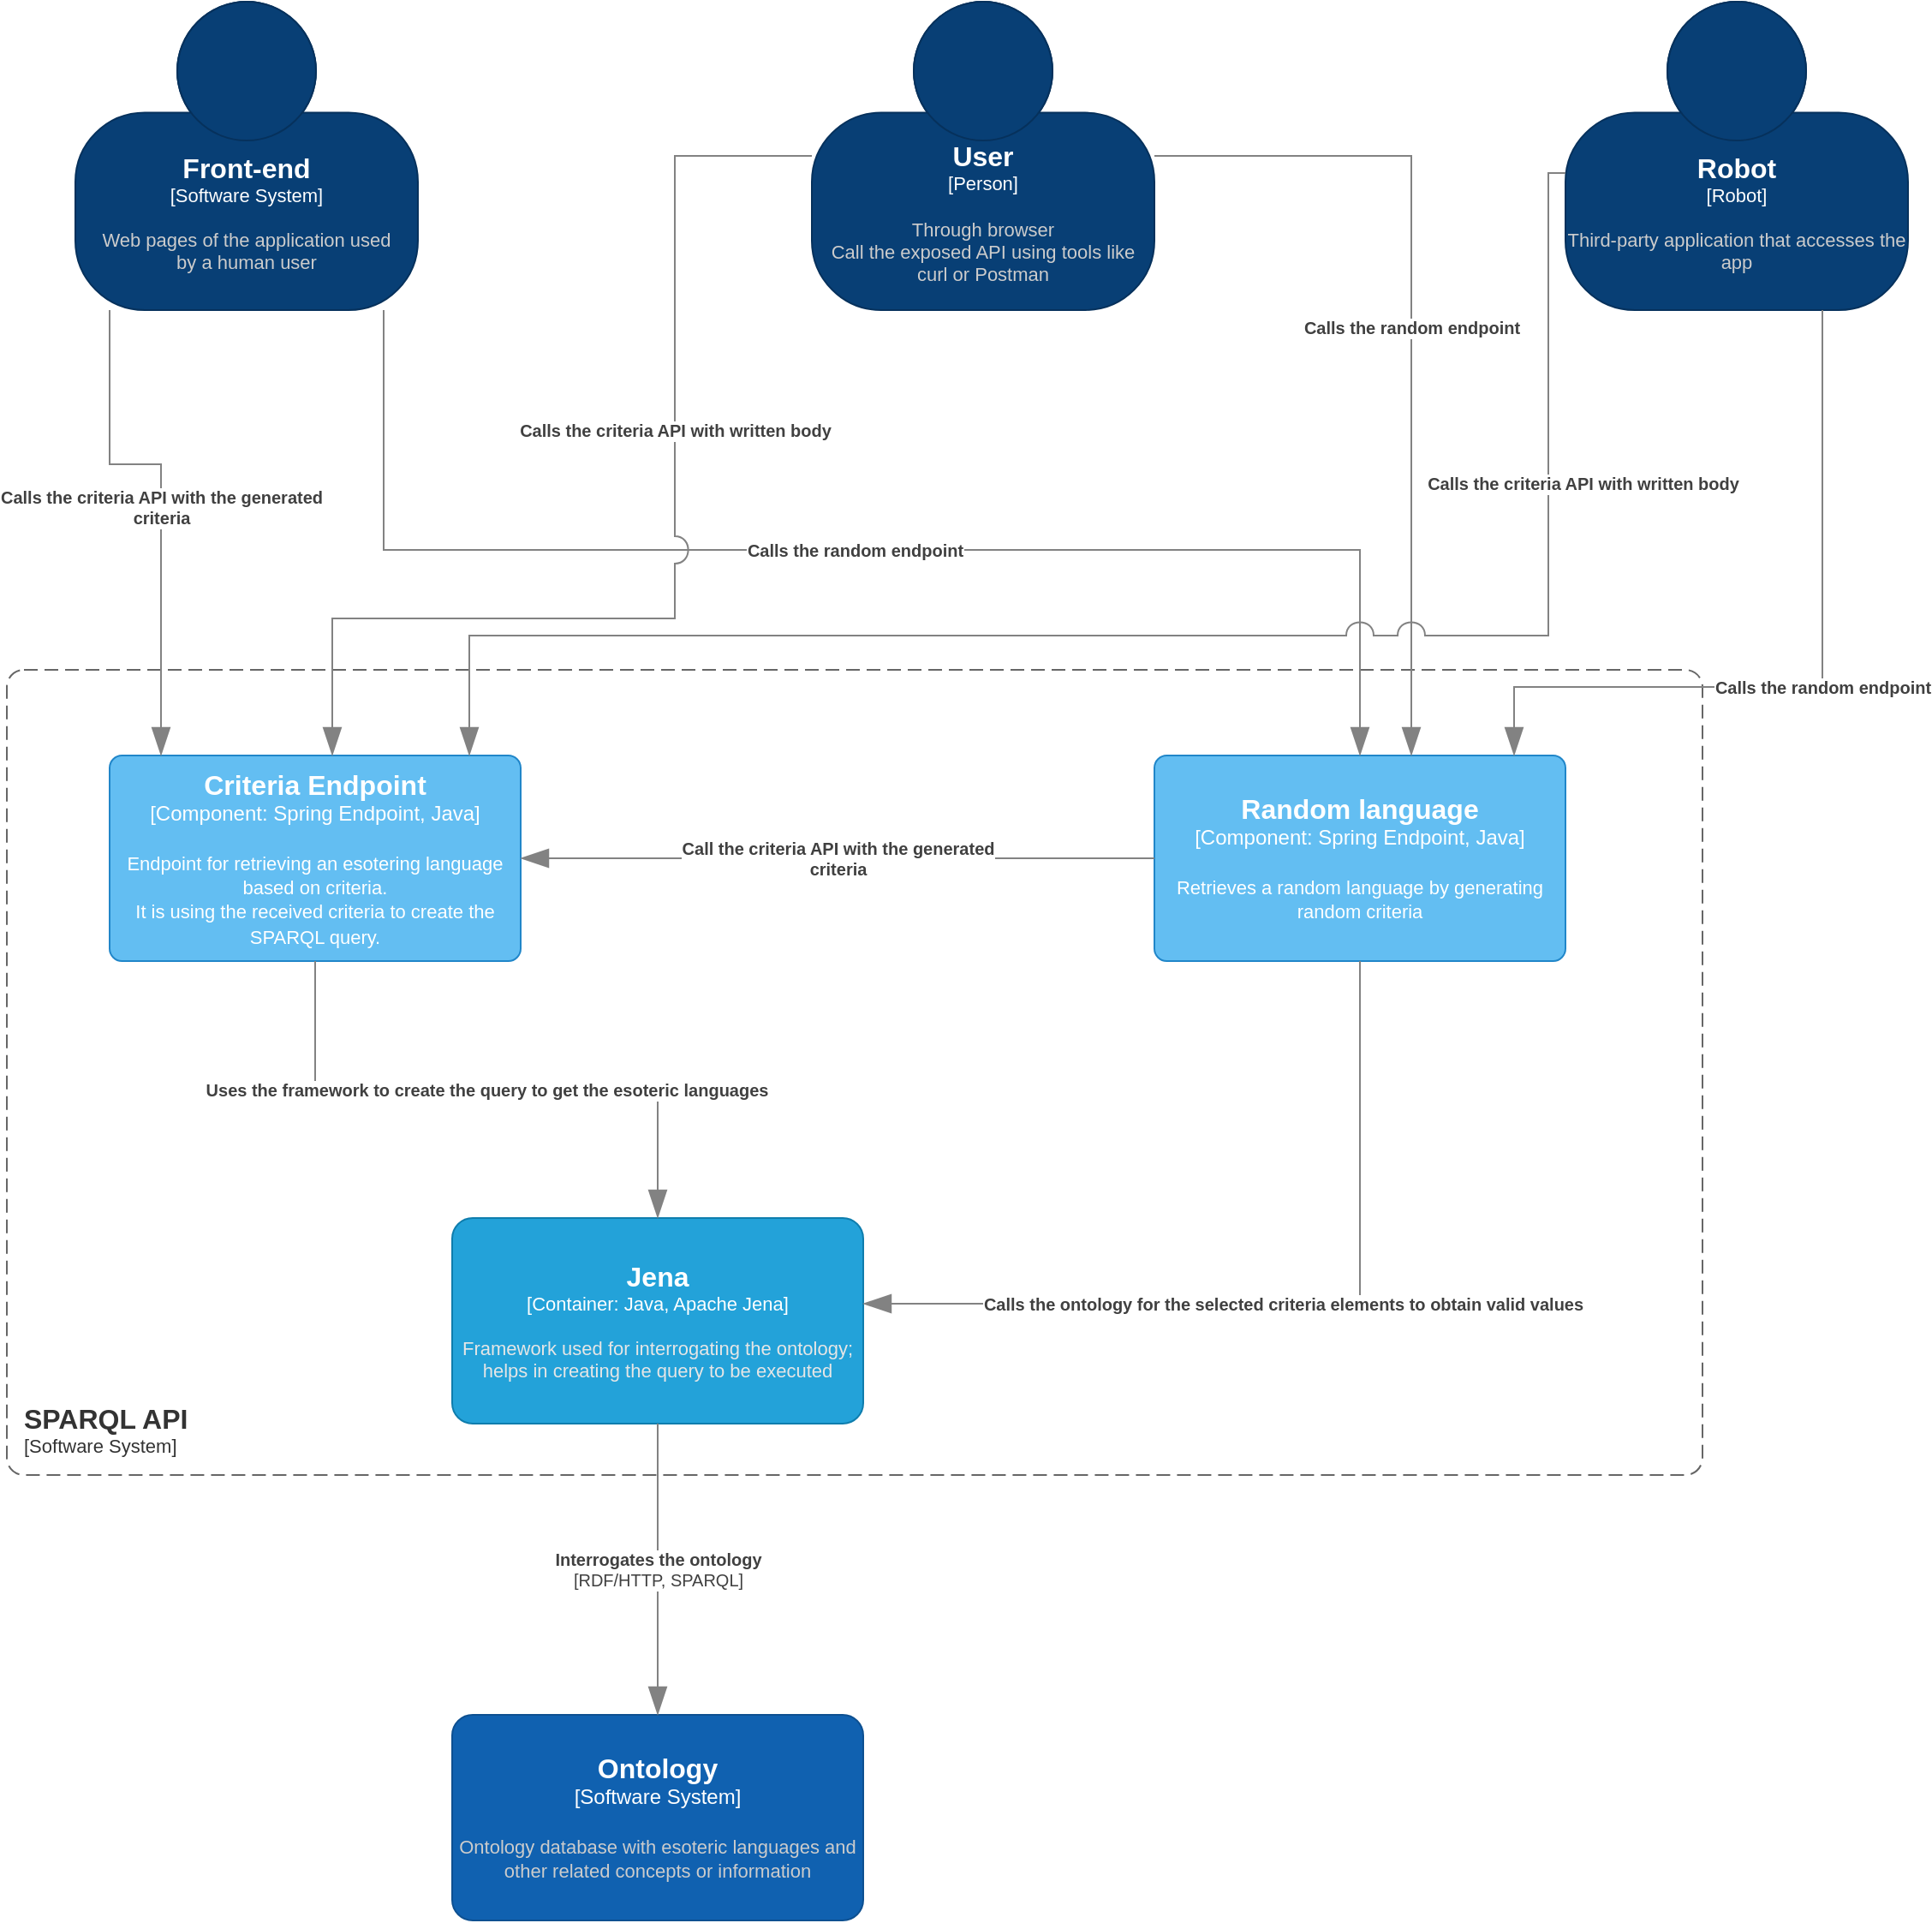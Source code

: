 <mxfile version="22.1.5" type="device">
  <diagram name="Page-1" id="iTgJgKwA3ktN7U4jmIrK">
    <mxGraphModel dx="1668" dy="2446" grid="1" gridSize="10" guides="1" tooltips="1" connect="1" arrows="1" fold="1" page="1" pageScale="1" pageWidth="850" pageHeight="1100" math="0" shadow="0">
      <root>
        <mxCell id="0" />
        <mxCell id="1" parent="0" />
        <object placeholders="1" c4Name="SPARQL API" c4Type="ContainerScopeBoundary" c4Application="Software System" label="&lt;font style=&quot;font-size: 16px&quot;&gt;&lt;b&gt;&lt;div style=&quot;text-align: left&quot;&gt;%c4Name%&lt;/div&gt;&lt;/b&gt;&lt;/font&gt;&lt;div style=&quot;text-align: left&quot;&gt;[%c4Application%]&lt;/div&gt;" id="lDNVN34O5vdIldXxgbTi-23">
          <mxCell style="rounded=1;fontSize=11;whiteSpace=wrap;html=1;dashed=1;arcSize=20;fillColor=none;strokeColor=#666666;fontColor=#333333;labelBackgroundColor=none;align=left;verticalAlign=bottom;labelBorderColor=none;spacingTop=0;spacing=10;dashPattern=8 4;metaEdit=1;rotatable=0;perimeter=rectanglePerimeter;noLabel=0;labelPadding=0;allowArrows=0;connectable=0;expand=0;recursiveResize=0;editable=1;pointerEvents=0;absoluteArcSize=1;points=[[0.25,0,0],[0.5,0,0],[0.75,0,0],[1,0.25,0],[1,0.5,0],[1,0.75,0],[0.75,1,0],[0.5,1,0],[0.25,1,0],[0,0.75,0],[0,0.5,0],[0,0.25,0]];" vertex="1" parent="1">
            <mxGeometry x="920" y="220" width="990" height="470" as="geometry" />
          </mxCell>
        </object>
        <object placeholders="1" c4Name="Ontology" c4Type="Software System" c4Description="Ontology database with esoteric languages and other related concepts or information" label="&lt;font style=&quot;font-size: 16px&quot;&gt;&lt;b&gt;%c4Name%&lt;/b&gt;&lt;/font&gt;&lt;div&gt;[%c4Type%]&lt;/div&gt;&lt;br&gt;&lt;div&gt;&lt;font style=&quot;font-size: 11px&quot;&gt;&lt;font color=&quot;#cccccc&quot;&gt;%c4Description%&lt;/font&gt;&lt;/div&gt;" id="lDNVN34O5vdIldXxgbTi-25">
          <mxCell style="rounded=1;whiteSpace=wrap;html=1;labelBackgroundColor=none;fillColor=#1061B0;fontColor=#ffffff;align=center;arcSize=10;strokeColor=#0D5091;metaEdit=1;resizable=0;points=[[0.25,0,0],[0.5,0,0],[0.75,0,0],[1,0.25,0],[1,0.5,0],[1,0.75,0],[0.75,1,0],[0.5,1,0],[0.25,1,0],[0,0.75,0],[0,0.5,0],[0,0.25,0]];" vertex="1" parent="1">
            <mxGeometry x="1180" y="830" width="240" height="120" as="geometry" />
          </mxCell>
        </object>
        <object placeholders="1" c4Name="Jena" c4Type="Container" c4Technology="Java, Apache Jena" c4Description="Framework used for interrogating the ontology; helps in creating the query to be executed" label="&lt;font style=&quot;font-size: 16px&quot;&gt;&lt;b&gt;%c4Name%&lt;/b&gt;&lt;/font&gt;&lt;div&gt;[%c4Type%: %c4Technology%]&lt;/div&gt;&lt;br&gt;&lt;div&gt;&lt;font style=&quot;font-size: 11px&quot;&gt;&lt;font color=&quot;#E6E6E6&quot;&gt;%c4Description%&lt;/font&gt;&lt;/div&gt;" id="lDNVN34O5vdIldXxgbTi-26">
          <mxCell style="rounded=1;whiteSpace=wrap;html=1;fontSize=11;labelBackgroundColor=none;fillColor=#23A2D9;fontColor=#ffffff;align=center;arcSize=10;strokeColor=#0E7DAD;metaEdit=1;resizable=0;points=[[0.25,0,0],[0.5,0,0],[0.75,0,0],[1,0.25,0],[1,0.5,0],[1,0.75,0],[0.75,1,0],[0.5,1,0],[0.25,1,0],[0,0.75,0],[0,0.5,0],[0,0.25,0]];" vertex="1" parent="1">
            <mxGeometry x="1180" y="540" width="240" height="120" as="geometry" />
          </mxCell>
        </object>
        <object placeholders="1" c4Type="Relationship" c4Technology="RDF/HTTP, SPARQL" c4Description="Interrogates the ontology" label="&lt;div style=&quot;text-align: left&quot;&gt;&lt;div style=&quot;text-align: center&quot;&gt;&lt;b&gt;%c4Description%&lt;/b&gt;&lt;/div&gt;&lt;div style=&quot;text-align: center&quot;&gt;[%c4Technology%]&lt;/div&gt;&lt;/div&gt;" id="lDNVN34O5vdIldXxgbTi-28">
          <mxCell style="endArrow=blockThin;html=1;fontSize=10;fontColor=#404040;strokeWidth=1;endFill=1;strokeColor=#828282;elbow=vertical;metaEdit=1;endSize=14;startSize=14;jumpStyle=arc;jumpSize=16;rounded=0;edgeStyle=orthogonalEdgeStyle;" edge="1" parent="1" source="lDNVN34O5vdIldXxgbTi-26" target="lDNVN34O5vdIldXxgbTi-25">
            <mxGeometry width="240" relative="1" as="geometry">
              <mxPoint x="1079" y="800" as="sourcePoint" />
              <mxPoint x="1079" y="1000" as="targetPoint" />
            </mxGeometry>
          </mxCell>
        </object>
        <object placeholders="1" c4Name="Criteria Endpoint" c4Type="Component" c4Technology="Spring Endpoint, Java" c4Description="Endpoint for retrieving an esotering language based on criteria.&#xa;It is using the received criteria to create the SPARQL query." label="&lt;font style=&quot;font-size: 16px&quot;&gt;&lt;b&gt;%c4Name%&lt;/b&gt;&lt;/font&gt;&lt;div&gt;[%c4Type%: %c4Technology%]&lt;/div&gt;&lt;br&gt;&lt;div&gt;&lt;font style=&quot;font-size: 11px&quot;&gt;%c4Description%&lt;/font&gt;&lt;/div&gt;" id="lDNVN34O5vdIldXxgbTi-29">
          <mxCell style="rounded=1;whiteSpace=wrap;html=1;labelBackgroundColor=none;fillColor=#63BEF2;fontColor=#ffffff;align=center;arcSize=6;strokeColor=#2086C9;metaEdit=1;resizable=0;points=[[0.25,0,0],[0.5,0,0],[0.75,0,0],[1,0.25,0],[1,0.5,0],[1,0.75,0],[0.75,1,0],[0.5,1,0],[0.25,1,0],[0,0.75,0],[0,0.5,0],[0,0.25,0]];" vertex="1" parent="1">
            <mxGeometry x="980" y="270" width="240" height="120" as="geometry" />
          </mxCell>
        </object>
        <object placeholders="1" c4Name="Random language" c4Type="Component" c4Technology="Spring Endpoint, Java" c4Description="Retrieves a random language by generating random criteria" label="&lt;font style=&quot;font-size: 16px&quot;&gt;&lt;b&gt;%c4Name%&lt;/b&gt;&lt;/font&gt;&lt;div&gt;[%c4Type%: %c4Technology%]&lt;/div&gt;&lt;br&gt;&lt;div&gt;&lt;font style=&quot;font-size: 11px&quot;&gt;%c4Description%&lt;/font&gt;&lt;/div&gt;" id="lDNVN34O5vdIldXxgbTi-30">
          <mxCell style="rounded=1;whiteSpace=wrap;html=1;labelBackgroundColor=none;fillColor=#63BEF2;fontColor=#ffffff;align=center;arcSize=6;strokeColor=#2086C9;metaEdit=1;resizable=0;points=[[0.25,0,0],[0.5,0,0],[0.75,0,0],[1,0.25,0],[1,0.5,0],[1,0.75,0],[0.75,1,0],[0.5,1,0],[0.25,1,0],[0,0.75,0],[0,0.5,0],[0,0.25,0]];" vertex="1" parent="1">
            <mxGeometry x="1590" y="270" width="240" height="120" as="geometry" />
          </mxCell>
        </object>
        <object placeholders="1" c4Type="Relationship" c4Description="Call the criteria API with the generated&#xa;criteria" label="&lt;div style=&quot;text-align: left&quot;&gt;&lt;div style=&quot;text-align: center&quot;&gt;&lt;b&gt;%c4Description%&lt;/b&gt;&lt;/div&gt;" id="lDNVN34O5vdIldXxgbTi-32">
          <mxCell style="endArrow=blockThin;html=1;fontSize=10;fontColor=#404040;strokeWidth=1;endFill=1;strokeColor=#828282;elbow=vertical;metaEdit=1;endSize=14;startSize=14;jumpStyle=arc;jumpSize=16;rounded=0;edgeStyle=orthogonalEdgeStyle;" edge="1" parent="1" source="lDNVN34O5vdIldXxgbTi-30" target="lDNVN34O5vdIldXxgbTi-29">
            <mxGeometry width="240" relative="1" as="geometry">
              <mxPoint x="1410" y="500" as="sourcePoint" />
              <mxPoint x="1650" y="500" as="targetPoint" />
            </mxGeometry>
          </mxCell>
        </object>
        <object placeholders="1" c4Type="Relationship" c4Description="Calls the ontology for the selected criteria elements to obtain valid values" label="&lt;div style=&quot;text-align: left&quot;&gt;&lt;div style=&quot;text-align: center&quot;&gt;&lt;b&gt;%c4Description%&lt;/b&gt;&lt;/div&gt;" id="lDNVN34O5vdIldXxgbTi-33">
          <mxCell style="endArrow=blockThin;html=1;fontSize=10;fontColor=#404040;strokeWidth=1;endFill=1;strokeColor=#828282;elbow=vertical;metaEdit=1;endSize=14;startSize=14;jumpStyle=arc;jumpSize=16;rounded=0;edgeStyle=orthogonalEdgeStyle;" edge="1" parent="1" source="lDNVN34O5vdIldXxgbTi-30" target="lDNVN34O5vdIldXxgbTi-26">
            <mxGeometry width="240" relative="1" as="geometry">
              <mxPoint x="1850" y="550" as="sourcePoint" />
              <mxPoint x="1480" y="550" as="targetPoint" />
              <Array as="points">
                <mxPoint x="1710" y="590" />
              </Array>
            </mxGeometry>
          </mxCell>
        </object>
        <object placeholders="1" c4Type="Relationship" c4Description="Uses the framework to create the query to get the esoteric languages" label="&lt;div style=&quot;text-align: left&quot;&gt;&lt;div style=&quot;text-align: center&quot;&gt;&lt;b&gt;%c4Description%&lt;/b&gt;&lt;/div&gt;" id="lDNVN34O5vdIldXxgbTi-35">
          <mxCell style="endArrow=blockThin;html=1;fontSize=10;fontColor=#404040;strokeWidth=1;endFill=1;strokeColor=#828282;elbow=vertical;metaEdit=1;endSize=14;startSize=14;jumpStyle=arc;jumpSize=16;rounded=0;edgeStyle=orthogonalEdgeStyle;" edge="1" parent="1" source="lDNVN34O5vdIldXxgbTi-29" target="lDNVN34O5vdIldXxgbTi-26">
            <mxGeometry width="240" relative="1" as="geometry">
              <mxPoint x="1610" y="350" as="sourcePoint" />
              <mxPoint x="1240" y="350" as="targetPoint" />
            </mxGeometry>
          </mxCell>
        </object>
        <object placeholders="1" c4Name="Robot" c4Type="Robot" c4Description="Third-party application that accesses the app" label="&lt;font style=&quot;font-size: 16px&quot;&gt;&lt;b&gt;%c4Name%&lt;/b&gt;&lt;/font&gt;&lt;div&gt;[%c4Type%]&lt;/div&gt;&lt;br&gt;&lt;div&gt;&lt;font style=&quot;font-size: 11px&quot;&gt;&lt;font color=&quot;#cccccc&quot;&gt;%c4Description%&lt;/font&gt;&lt;/div&gt;" id="lDNVN34O5vdIldXxgbTi-37">
          <mxCell style="html=1;fontSize=11;dashed=0;whiteSpace=wrap;fillColor=#083F75;strokeColor=#06315C;fontColor=#ffffff;shape=mxgraph.c4.person2;align=center;metaEdit=1;points=[[0.5,0,0],[1,0.5,0],[1,0.75,0],[0.75,1,0],[0.5,1,0],[0.25,1,0],[0,0.75,0],[0,0.5,0]];resizable=0;" vertex="1" parent="1">
            <mxGeometry x="1830" y="-170" width="200" height="180" as="geometry" />
          </mxCell>
        </object>
        <object placeholders="1" c4Name="Front-end" c4Type="Software System" c4Description="Web pages of the application used &#xa;by a human user" label="&lt;font style=&quot;font-size: 16px&quot;&gt;&lt;b&gt;%c4Name%&lt;/b&gt;&lt;/font&gt;&lt;div&gt;[%c4Type%]&lt;/div&gt;&lt;br&gt;&lt;div&gt;&lt;font style=&quot;font-size: 11px&quot;&gt;&lt;font color=&quot;#cccccc&quot;&gt;%c4Description%&lt;/font&gt;&lt;/div&gt;" id="lDNVN34O5vdIldXxgbTi-38">
          <mxCell style="html=1;fontSize=11;dashed=0;whiteSpace=wrap;fillColor=#083F75;strokeColor=#06315C;fontColor=#ffffff;shape=mxgraph.c4.person2;align=center;metaEdit=1;points=[[0.5,0,0],[1,0.5,0],[1,0.75,0],[0.75,1,0],[0.5,1,0],[0.25,1,0],[0,0.75,0],[0,0.5,0]];resizable=0;" vertex="1" parent="1">
            <mxGeometry x="960" y="-170" width="200" height="180" as="geometry" />
          </mxCell>
        </object>
        <object placeholders="1" c4Name="User" c4Type="Person" c4Description="Through browser&#xa;Call the exposed API using tools like curl or Postman" label="&lt;font style=&quot;font-size: 16px&quot;&gt;&lt;b&gt;%c4Name%&lt;/b&gt;&lt;/font&gt;&lt;div&gt;[%c4Type%]&lt;/div&gt;&lt;br&gt;&lt;div&gt;&lt;font style=&quot;font-size: 11px&quot;&gt;&lt;font color=&quot;#cccccc&quot;&gt;%c4Description%&lt;/font&gt;&lt;/div&gt;" id="lDNVN34O5vdIldXxgbTi-40">
          <mxCell style="html=1;fontSize=11;dashed=0;whiteSpace=wrap;fillColor=#083F75;strokeColor=#06315C;fontColor=#ffffff;shape=mxgraph.c4.person2;align=center;metaEdit=1;points=[[0.5,0,0],[1,0.5,0],[1,0.75,0],[0.75,1,0],[0.5,1,0],[0.25,1,0],[0,0.75,0],[0,0.5,0]];resizable=0;" vertex="1" parent="1">
            <mxGeometry x="1390" y="-170" width="200" height="180" as="geometry" />
          </mxCell>
        </object>
        <object placeholders="1" c4Type="Relationship" c4Description="Calls the random endpoint" label="&lt;div style=&quot;text-align: left&quot;&gt;&lt;div style=&quot;text-align: center&quot;&gt;&lt;b&gt;%c4Description%&lt;/b&gt;&lt;/div&gt;" id="lDNVN34O5vdIldXxgbTi-41">
          <mxCell style="endArrow=blockThin;html=1;fontSize=10;fontColor=#404040;strokeWidth=1;endFill=1;strokeColor=#828282;elbow=vertical;metaEdit=1;endSize=14;startSize=14;jumpStyle=arc;jumpSize=16;rounded=0;edgeStyle=orthogonalEdgeStyle;" edge="1" parent="1" source="lDNVN34O5vdIldXxgbTi-38" target="lDNVN34O5vdIldXxgbTi-30">
            <mxGeometry width="240" relative="1" as="geometry">
              <mxPoint x="1600" y="340" as="sourcePoint" />
              <mxPoint x="1230" y="340" as="targetPoint" />
              <Array as="points">
                <mxPoint x="1140" y="150" />
                <mxPoint x="1710" y="150" />
              </Array>
            </mxGeometry>
          </mxCell>
        </object>
        <object placeholders="1" c4Type="Relationship" c4Description="Calls the criteria API with the generated&#xa;criteria" label="&lt;div style=&quot;text-align: left&quot;&gt;&lt;div style=&quot;text-align: center&quot;&gt;&lt;b&gt;%c4Description%&lt;/b&gt;&lt;/div&gt;" id="lDNVN34O5vdIldXxgbTi-42">
          <mxCell style="endArrow=blockThin;html=1;fontSize=10;fontColor=#404040;strokeWidth=1;endFill=1;strokeColor=#828282;elbow=vertical;metaEdit=1;endSize=14;startSize=14;jumpStyle=arc;jumpSize=16;rounded=0;edgeStyle=orthogonalEdgeStyle;" edge="1" parent="1" source="lDNVN34O5vdIldXxgbTi-38" target="lDNVN34O5vdIldXxgbTi-29">
            <mxGeometry width="240" relative="1" as="geometry">
              <mxPoint x="1070" y="20" as="sourcePoint" />
              <mxPoint x="1110" y="280" as="targetPoint" />
              <Array as="points">
                <mxPoint x="980" y="100" />
                <mxPoint x="1010" y="100" />
              </Array>
            </mxGeometry>
          </mxCell>
        </object>
        <object placeholders="1" c4Type="Relationship" c4Description="Calls the random endpoint " label="&lt;div style=&quot;text-align: left&quot;&gt;&lt;div style=&quot;text-align: center&quot;&gt;&lt;b&gt;%c4Description%&lt;/b&gt;&lt;/div&gt;" id="lDNVN34O5vdIldXxgbTi-44">
          <mxCell style="endArrow=blockThin;html=1;fontSize=10;fontColor=#404040;strokeWidth=1;endFill=1;strokeColor=#828282;elbow=vertical;metaEdit=1;endSize=14;startSize=14;jumpStyle=arc;jumpSize=16;rounded=0;edgeStyle=orthogonalEdgeStyle;" edge="1" parent="1" source="lDNVN34O5vdIldXxgbTi-40" target="lDNVN34O5vdIldXxgbTi-30">
            <mxGeometry width="240" relative="1" as="geometry">
              <mxPoint x="1070" y="20" as="sourcePoint" />
              <mxPoint x="1720" y="280" as="targetPoint" />
              <Array as="points">
                <mxPoint x="1740" y="-80" />
              </Array>
            </mxGeometry>
          </mxCell>
        </object>
        <object placeholders="1" c4Type="Relationship" c4Description="Calls the criteria API with written body" label="&lt;div style=&quot;text-align: left&quot;&gt;&lt;div style=&quot;text-align: center&quot;&gt;&lt;b&gt;%c4Description%&lt;/b&gt;&lt;/div&gt;" id="lDNVN34O5vdIldXxgbTi-45">
          <mxCell style="endArrow=blockThin;html=1;fontSize=10;fontColor=#404040;strokeWidth=1;endFill=1;strokeColor=#828282;elbow=vertical;metaEdit=1;endSize=14;startSize=14;jumpStyle=arc;jumpSize=16;rounded=0;edgeStyle=orthogonalEdgeStyle;" edge="1" parent="1" source="lDNVN34O5vdIldXxgbTi-40" target="lDNVN34O5vdIldXxgbTi-29">
            <mxGeometry x="-0.238" width="240" relative="1" as="geometry">
              <mxPoint x="990" y="20" as="sourcePoint" />
              <mxPoint x="1020" y="280" as="targetPoint" />
              <Array as="points">
                <mxPoint x="1310" y="-80" />
                <mxPoint x="1310" y="190" />
                <mxPoint x="1110" y="190" />
              </Array>
              <mxPoint as="offset" />
            </mxGeometry>
          </mxCell>
        </object>
        <object placeholders="1" c4Type="Relationship" c4Description="Calls the criteria API with written body" label="&lt;div style=&quot;text-align: left&quot;&gt;&lt;div style=&quot;text-align: center&quot;&gt;&lt;b&gt;%c4Description%&lt;/b&gt;&lt;/div&gt;" id="lDNVN34O5vdIldXxgbTi-46">
          <mxCell style="endArrow=blockThin;html=1;fontSize=10;fontColor=#404040;strokeWidth=1;endFill=1;strokeColor=#828282;elbow=vertical;metaEdit=1;endSize=14;startSize=14;jumpStyle=arc;jumpSize=16;rounded=0;edgeStyle=orthogonalEdgeStyle;" edge="1" parent="1" source="lDNVN34O5vdIldXxgbTi-37" target="lDNVN34O5vdIldXxgbTi-29">
            <mxGeometry x="-0.612" y="20" width="240" relative="1" as="geometry">
              <mxPoint x="1400" y="-70" as="sourcePoint" />
              <mxPoint x="1120" y="280" as="targetPoint" />
              <Array as="points">
                <mxPoint x="1820" y="-70" />
                <mxPoint x="1820" y="200" />
                <mxPoint x="1190" y="200" />
              </Array>
              <mxPoint y="1" as="offset" />
            </mxGeometry>
          </mxCell>
        </object>
        <object placeholders="1" c4Type="Relationship" c4Description="Calls the random endpoint " label="&lt;div style=&quot;text-align: left&quot;&gt;&lt;div style=&quot;text-align: center&quot;&gt;&lt;b&gt;%c4Description%&lt;/b&gt;&lt;/div&gt;" id="lDNVN34O5vdIldXxgbTi-47">
          <mxCell style="endArrow=blockThin;html=1;fontSize=10;fontColor=#404040;strokeWidth=1;endFill=1;strokeColor=#828282;elbow=vertical;metaEdit=1;endSize=14;startSize=14;jumpStyle=arc;jumpSize=16;rounded=0;edgeStyle=orthogonalEdgeStyle;" edge="1" parent="1" source="lDNVN34O5vdIldXxgbTi-37" target="lDNVN34O5vdIldXxgbTi-30">
            <mxGeometry width="240" relative="1" as="geometry">
              <mxPoint x="1600" y="-70" as="sourcePoint" />
              <mxPoint x="1750" y="280" as="targetPoint" />
              <Array as="points">
                <mxPoint x="1980" y="230" />
                <mxPoint x="1800" y="230" />
              </Array>
            </mxGeometry>
          </mxCell>
        </object>
      </root>
    </mxGraphModel>
  </diagram>
</mxfile>
